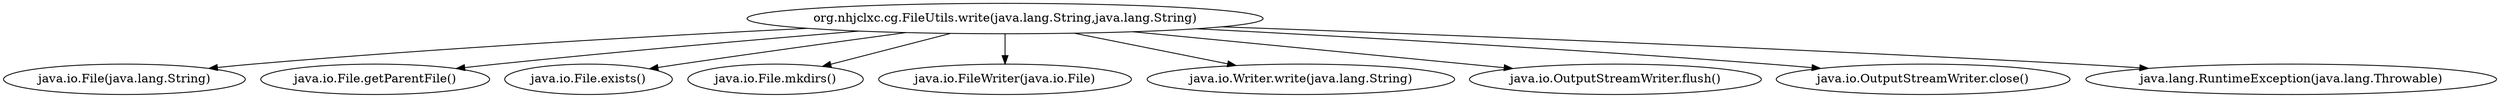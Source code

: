 digraph "org.nhjclxc.cg.FileUtils.write(java.lang.String,java.lang.String)" {
"org.nhjclxc.cg.FileUtils.write(java.lang.String,java.lang.String)" -> "java.io.File(java.lang.String)";

"org.nhjclxc.cg.FileUtils.write(java.lang.String,java.lang.String)" -> "java.io.File.getParentFile()";

"org.nhjclxc.cg.FileUtils.write(java.lang.String,java.lang.String)" -> "java.io.File.exists()";

"org.nhjclxc.cg.FileUtils.write(java.lang.String,java.lang.String)" -> "java.io.File.mkdirs()";

"org.nhjclxc.cg.FileUtils.write(java.lang.String,java.lang.String)" -> "java.io.FileWriter(java.io.File)";

"org.nhjclxc.cg.FileUtils.write(java.lang.String,java.lang.String)" -> "java.io.Writer.write(java.lang.String)";

"org.nhjclxc.cg.FileUtils.write(java.lang.String,java.lang.String)" -> "java.io.OutputStreamWriter.flush()";

"org.nhjclxc.cg.FileUtils.write(java.lang.String,java.lang.String)" -> "java.io.OutputStreamWriter.close()";

"org.nhjclxc.cg.FileUtils.write(java.lang.String,java.lang.String)" -> "java.lang.RuntimeException(java.lang.Throwable)";

}